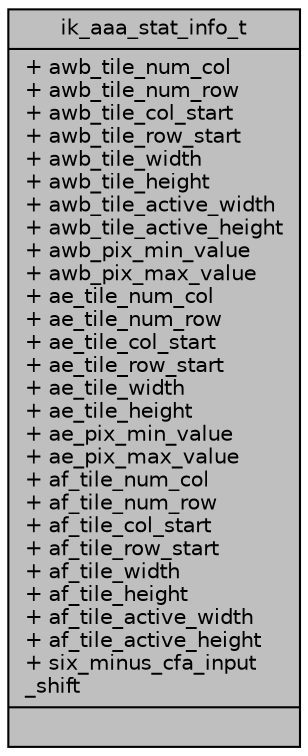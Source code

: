 digraph "ik_aaa_stat_info_t"
{
 // INTERACTIVE_SVG=YES
 // LATEX_PDF_SIZE
  bgcolor="transparent";
  edge [fontname="Helvetica",fontsize="10",labelfontname="Helvetica",labelfontsize="10"];
  node [fontname="Helvetica",fontsize="10",shape=record];
  Node1 [label="{ik_aaa_stat_info_t\n|+ awb_tile_num_col\l+ awb_tile_num_row\l+ awb_tile_col_start\l+ awb_tile_row_start\l+ awb_tile_width\l+ awb_tile_height\l+ awb_tile_active_width\l+ awb_tile_active_height\l+ awb_pix_min_value\l+ awb_pix_max_value\l+ ae_tile_num_col\l+ ae_tile_num_row\l+ ae_tile_col_start\l+ ae_tile_row_start\l+ ae_tile_width\l+ ae_tile_height\l+ ae_pix_min_value\l+ ae_pix_max_value\l+ af_tile_num_col\l+ af_tile_num_row\l+ af_tile_col_start\l+ af_tile_row_start\l+ af_tile_width\l+ af_tile_height\l+ af_tile_active_width\l+ af_tile_active_height\l+ six_minus_cfa_input\l_shift\l|}",height=0.2,width=0.4,color="black", fillcolor="grey75", style="filled", fontcolor="black",tooltip=" "];
}
